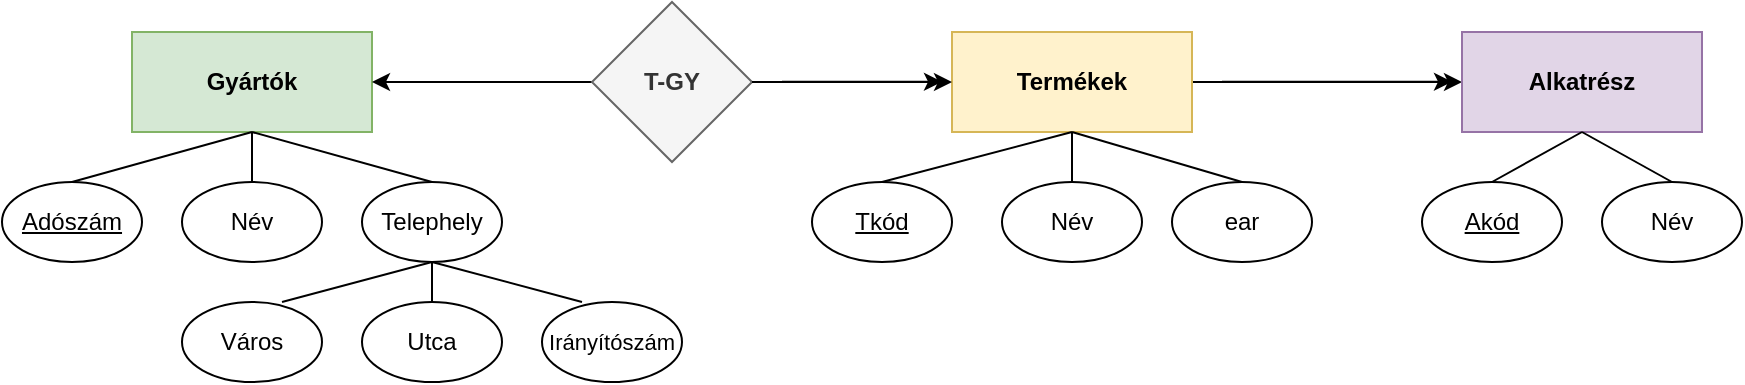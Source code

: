 <mxfile version="26.1.0">
  <diagram id="C5RBs43oDa-KdzZeNtuy" name="i68u3h_2b">
    <mxGraphModel dx="1044" dy="569" grid="1" gridSize="10" guides="1" tooltips="1" connect="1" arrows="1" fold="1" page="1" pageScale="1" pageWidth="1169" pageHeight="827" background="#FFFFFF" math="0" shadow="0">
      <root>
        <mxCell id="WIyWlLk6GJQsqaUBKTNV-0" />
        <mxCell id="WIyWlLk6GJQsqaUBKTNV-1" parent="WIyWlLk6GJQsqaUBKTNV-0" />
        <mxCell id="5OVwz712XvVLztq_tDMF-49" value="&lt;b&gt;Gyártók&lt;/b&gt;" style="rounded=0;whiteSpace=wrap;html=1;fillColor=#d5e8d4;strokeColor=#82b366;" vertex="1" parent="WIyWlLk6GJQsqaUBKTNV-1">
          <mxGeometry x="135" y="145" width="120" height="50" as="geometry" />
        </mxCell>
        <mxCell id="5OVwz712XvVLztq_tDMF-50" value="" style="edgeStyle=orthogonalEdgeStyle;rounded=0;orthogonalLoop=1;jettySize=auto;html=1;" edge="1" parent="WIyWlLk6GJQsqaUBKTNV-1" source="5OVwz712XvVLztq_tDMF-51" target="5OVwz712XvVLztq_tDMF-49">
          <mxGeometry relative="1" as="geometry" />
        </mxCell>
        <mxCell id="5OVwz712XvVLztq_tDMF-51" value="&lt;b&gt;T-GY&lt;/b&gt;" style="rhombus;whiteSpace=wrap;html=1;fillColor=#f5f5f5;fontColor=#333333;strokeColor=#666666;" vertex="1" parent="WIyWlLk6GJQsqaUBKTNV-1">
          <mxGeometry x="365" y="130" width="80" height="80" as="geometry" />
        </mxCell>
        <mxCell id="5OVwz712XvVLztq_tDMF-52" style="edgeStyle=orthogonalEdgeStyle;rounded=0;orthogonalLoop=1;jettySize=auto;html=1;entryX=0;entryY=0.5;entryDx=0;entryDy=0;" edge="1" parent="WIyWlLk6GJQsqaUBKTNV-1" source="5OVwz712XvVLztq_tDMF-53" target="5OVwz712XvVLztq_tDMF-74">
          <mxGeometry relative="1" as="geometry" />
        </mxCell>
        <mxCell id="5OVwz712XvVLztq_tDMF-53" value="&lt;b&gt;Termékek&lt;/b&gt;" style="rounded=0;whiteSpace=wrap;html=1;fillColor=#fff2cc;strokeColor=#d6b656;" vertex="1" parent="WIyWlLk6GJQsqaUBKTNV-1">
          <mxGeometry x="545" y="145" width="120" height="50" as="geometry" />
        </mxCell>
        <mxCell id="5OVwz712XvVLztq_tDMF-54" value="" style="endArrow=classic;html=1;rounded=0;exitX=1;exitY=0.5;exitDx=0;exitDy=0;" edge="1" parent="WIyWlLk6GJQsqaUBKTNV-1">
          <mxGeometry width="50" height="50" relative="1" as="geometry">
            <mxPoint x="460" y="169.89" as="sourcePoint" />
            <mxPoint x="540" y="169.89" as="targetPoint" />
          </mxGeometry>
        </mxCell>
        <mxCell id="5OVwz712XvVLztq_tDMF-55" value="" style="endArrow=classic;html=1;rounded=0;entryX=0;entryY=0.5;entryDx=0;entryDy=0;" edge="1" parent="WIyWlLk6GJQsqaUBKTNV-1" source="5OVwz712XvVLztq_tDMF-51" target="5OVwz712XvVLztq_tDMF-53">
          <mxGeometry width="50" height="50" relative="1" as="geometry">
            <mxPoint x="445" y="270" as="sourcePoint" />
            <mxPoint x="495" y="220" as="targetPoint" />
          </mxGeometry>
        </mxCell>
        <mxCell id="5OVwz712XvVLztq_tDMF-56" value="&lt;u&gt;Adószám&lt;/u&gt;" style="ellipse;whiteSpace=wrap;html=1;" vertex="1" parent="WIyWlLk6GJQsqaUBKTNV-1">
          <mxGeometry x="70" y="220" width="70" height="40" as="geometry" />
        </mxCell>
        <mxCell id="5OVwz712XvVLztq_tDMF-57" value="Név" style="ellipse;whiteSpace=wrap;html=1;" vertex="1" parent="WIyWlLk6GJQsqaUBKTNV-1">
          <mxGeometry x="160" y="220" width="70" height="40" as="geometry" />
        </mxCell>
        <mxCell id="5OVwz712XvVLztq_tDMF-58" value="Telephely" style="ellipse;whiteSpace=wrap;html=1;" vertex="1" parent="WIyWlLk6GJQsqaUBKTNV-1">
          <mxGeometry x="250" y="220" width="70" height="40" as="geometry" />
        </mxCell>
        <mxCell id="5OVwz712XvVLztq_tDMF-59" value="" style="endArrow=none;html=1;rounded=0;entryX=0.5;entryY=1;entryDx=0;entryDy=0;exitX=0.5;exitY=0;exitDx=0;exitDy=0;" edge="1" parent="WIyWlLk6GJQsqaUBKTNV-1" source="5OVwz712XvVLztq_tDMF-56" target="5OVwz712XvVLztq_tDMF-49">
          <mxGeometry width="50" height="50" relative="1" as="geometry">
            <mxPoint x="375" y="270" as="sourcePoint" />
            <mxPoint x="425" y="220" as="targetPoint" />
          </mxGeometry>
        </mxCell>
        <mxCell id="5OVwz712XvVLztq_tDMF-60" value="" style="endArrow=none;html=1;rounded=0;entryX=0.5;entryY=1;entryDx=0;entryDy=0;exitX=0.5;exitY=0;exitDx=0;exitDy=0;" edge="1" parent="WIyWlLk6GJQsqaUBKTNV-1" source="5OVwz712XvVLztq_tDMF-58" target="5OVwz712XvVLztq_tDMF-49">
          <mxGeometry width="50" height="50" relative="1" as="geometry">
            <mxPoint x="375" y="270" as="sourcePoint" />
            <mxPoint x="425" y="220" as="targetPoint" />
          </mxGeometry>
        </mxCell>
        <mxCell id="5OVwz712XvVLztq_tDMF-61" value="" style="endArrow=none;html=1;rounded=0;entryX=0.5;entryY=1;entryDx=0;entryDy=0;" edge="1" parent="WIyWlLk6GJQsqaUBKTNV-1" source="5OVwz712XvVLztq_tDMF-57" target="5OVwz712XvVLztq_tDMF-49">
          <mxGeometry width="50" height="50" relative="1" as="geometry">
            <mxPoint x="395" y="280" as="sourcePoint" />
            <mxPoint x="445" y="230" as="targetPoint" />
          </mxGeometry>
        </mxCell>
        <mxCell id="5OVwz712XvVLztq_tDMF-62" value="&lt;u&gt;Tkód&lt;/u&gt;" style="ellipse;whiteSpace=wrap;html=1;" vertex="1" parent="WIyWlLk6GJQsqaUBKTNV-1">
          <mxGeometry x="475" y="220" width="70" height="40" as="geometry" />
        </mxCell>
        <mxCell id="5OVwz712XvVLztq_tDMF-63" value="ear" style="ellipse;whiteSpace=wrap;html=1;" vertex="1" parent="WIyWlLk6GJQsqaUBKTNV-1">
          <mxGeometry x="655" y="220" width="70" height="40" as="geometry" />
        </mxCell>
        <mxCell id="5OVwz712XvVLztq_tDMF-64" value="Név" style="ellipse;whiteSpace=wrap;html=1;" vertex="1" parent="WIyWlLk6GJQsqaUBKTNV-1">
          <mxGeometry x="570" y="220" width="70" height="40" as="geometry" />
        </mxCell>
        <mxCell id="5OVwz712XvVLztq_tDMF-65" value="" style="endArrow=none;html=1;rounded=0;entryX=0.5;entryY=1;entryDx=0;entryDy=0;exitX=0.5;exitY=0;exitDx=0;exitDy=0;" edge="1" parent="WIyWlLk6GJQsqaUBKTNV-1" source="5OVwz712XvVLztq_tDMF-63" target="5OVwz712XvVLztq_tDMF-53">
          <mxGeometry width="50" height="50" relative="1" as="geometry">
            <mxPoint x="375" y="270" as="sourcePoint" />
            <mxPoint x="425" y="220" as="targetPoint" />
          </mxGeometry>
        </mxCell>
        <mxCell id="5OVwz712XvVLztq_tDMF-66" value="" style="endArrow=none;html=1;rounded=0;entryX=0.5;entryY=1;entryDx=0;entryDy=0;exitX=0.5;exitY=0;exitDx=0;exitDy=0;" edge="1" parent="WIyWlLk6GJQsqaUBKTNV-1" source="5OVwz712XvVLztq_tDMF-64" target="5OVwz712XvVLztq_tDMF-53">
          <mxGeometry width="50" height="50" relative="1" as="geometry">
            <mxPoint x="375" y="270" as="sourcePoint" />
            <mxPoint x="425" y="220" as="targetPoint" />
          </mxGeometry>
        </mxCell>
        <mxCell id="5OVwz712XvVLztq_tDMF-67" value="" style="endArrow=none;html=1;rounded=0;entryX=0.5;entryY=1;entryDx=0;entryDy=0;exitX=0.5;exitY=0;exitDx=0;exitDy=0;" edge="1" parent="WIyWlLk6GJQsqaUBKTNV-1" source="5OVwz712XvVLztq_tDMF-62" target="5OVwz712XvVLztq_tDMF-53">
          <mxGeometry width="50" height="50" relative="1" as="geometry">
            <mxPoint x="375" y="270" as="sourcePoint" />
            <mxPoint x="425" y="220" as="targetPoint" />
          </mxGeometry>
        </mxCell>
        <mxCell id="5OVwz712XvVLztq_tDMF-68" value="" style="endArrow=none;html=1;rounded=0;exitX=0.5;exitY=0;exitDx=0;exitDy=0;entryX=0.5;entryY=1;entryDx=0;entryDy=0;" edge="1" parent="WIyWlLk6GJQsqaUBKTNV-1" target="5OVwz712XvVLztq_tDMF-58">
          <mxGeometry width="50" height="50" relative="1" as="geometry">
            <mxPoint x="360" y="280" as="sourcePoint" />
            <mxPoint x="425" y="210" as="targetPoint" />
          </mxGeometry>
        </mxCell>
        <mxCell id="5OVwz712XvVLztq_tDMF-69" value="" style="endArrow=none;html=1;rounded=0;exitX=0.5;exitY=0;exitDx=0;exitDy=0;entryX=0.5;entryY=1;entryDx=0;entryDy=0;" edge="1" parent="WIyWlLk6GJQsqaUBKTNV-1" target="5OVwz712XvVLztq_tDMF-58">
          <mxGeometry width="50" height="50" relative="1" as="geometry">
            <mxPoint x="285" y="280" as="sourcePoint" />
            <mxPoint x="425" y="210" as="targetPoint" />
          </mxGeometry>
        </mxCell>
        <mxCell id="5OVwz712XvVLztq_tDMF-70" value="" style="endArrow=none;html=1;rounded=0;entryX=0.5;entryY=1;entryDx=0;entryDy=0;exitX=0.5;exitY=0;exitDx=0;exitDy=0;" edge="1" parent="WIyWlLk6GJQsqaUBKTNV-1" target="5OVwz712XvVLztq_tDMF-58">
          <mxGeometry width="50" height="50" relative="1" as="geometry">
            <mxPoint x="210" y="280" as="sourcePoint" />
            <mxPoint x="425" y="210" as="targetPoint" />
          </mxGeometry>
        </mxCell>
        <mxCell id="5OVwz712XvVLztq_tDMF-71" value="Város" style="ellipse;whiteSpace=wrap;html=1;" vertex="1" parent="WIyWlLk6GJQsqaUBKTNV-1">
          <mxGeometry x="160" y="280" width="70" height="40" as="geometry" />
        </mxCell>
        <mxCell id="5OVwz712XvVLztq_tDMF-72" value="Utca" style="ellipse;whiteSpace=wrap;html=1;" vertex="1" parent="WIyWlLk6GJQsqaUBKTNV-1">
          <mxGeometry x="250" y="280" width="70" height="40" as="geometry" />
        </mxCell>
        <mxCell id="5OVwz712XvVLztq_tDMF-73" value="&lt;font style=&quot;font-size: 11px;&quot;&gt;Irányítószám&lt;/font&gt;" style="ellipse;whiteSpace=wrap;html=1;" vertex="1" parent="WIyWlLk6GJQsqaUBKTNV-1">
          <mxGeometry x="340" y="280" width="70" height="40" as="geometry" />
        </mxCell>
        <mxCell id="5OVwz712XvVLztq_tDMF-74" value="&lt;b&gt;Alkatrész&lt;/b&gt;" style="rounded=0;whiteSpace=wrap;html=1;fillColor=#e1d5e7;strokeColor=#9673a6;" vertex="1" parent="WIyWlLk6GJQsqaUBKTNV-1">
          <mxGeometry x="800" y="145" width="120" height="50" as="geometry" />
        </mxCell>
        <mxCell id="5OVwz712XvVLztq_tDMF-75" style="edgeStyle=orthogonalEdgeStyle;rounded=0;orthogonalLoop=1;jettySize=auto;html=1;" edge="1" parent="WIyWlLk6GJQsqaUBKTNV-1">
          <mxGeometry relative="1" as="geometry">
            <mxPoint x="680" y="169.89" as="sourcePoint" />
            <mxPoint x="795" y="169.89" as="targetPoint" />
          </mxGeometry>
        </mxCell>
        <mxCell id="5OVwz712XvVLztq_tDMF-76" value="&lt;u&gt;Akód&lt;/u&gt;" style="ellipse;whiteSpace=wrap;html=1;" vertex="1" parent="WIyWlLk6GJQsqaUBKTNV-1">
          <mxGeometry x="780" y="220" width="70" height="40" as="geometry" />
        </mxCell>
        <mxCell id="5OVwz712XvVLztq_tDMF-77" value="Név" style="ellipse;whiteSpace=wrap;html=1;" vertex="1" parent="WIyWlLk6GJQsqaUBKTNV-1">
          <mxGeometry x="870" y="220" width="70" height="40" as="geometry" />
        </mxCell>
        <mxCell id="5OVwz712XvVLztq_tDMF-78" value="" style="endArrow=none;html=1;rounded=0;entryX=0.5;entryY=1;entryDx=0;entryDy=0;exitX=0.5;exitY=0;exitDx=0;exitDy=0;" edge="1" parent="WIyWlLk6GJQsqaUBKTNV-1" source="5OVwz712XvVLztq_tDMF-77" target="5OVwz712XvVLztq_tDMF-74">
          <mxGeometry width="50" height="50" relative="1" as="geometry">
            <mxPoint x="530" y="280" as="sourcePoint" />
            <mxPoint x="580" y="230" as="targetPoint" />
          </mxGeometry>
        </mxCell>
        <mxCell id="5OVwz712XvVLztq_tDMF-79" value="" style="endArrow=none;html=1;rounded=0;entryX=0.5;entryY=1;entryDx=0;entryDy=0;exitX=0.5;exitY=0;exitDx=0;exitDy=0;" edge="1" parent="WIyWlLk6GJQsqaUBKTNV-1" source="5OVwz712XvVLztq_tDMF-76" target="5OVwz712XvVLztq_tDMF-74">
          <mxGeometry width="50" height="50" relative="1" as="geometry">
            <mxPoint x="530" y="280" as="sourcePoint" />
            <mxPoint x="580" y="230" as="targetPoint" />
          </mxGeometry>
        </mxCell>
      </root>
    </mxGraphModel>
  </diagram>
</mxfile>
